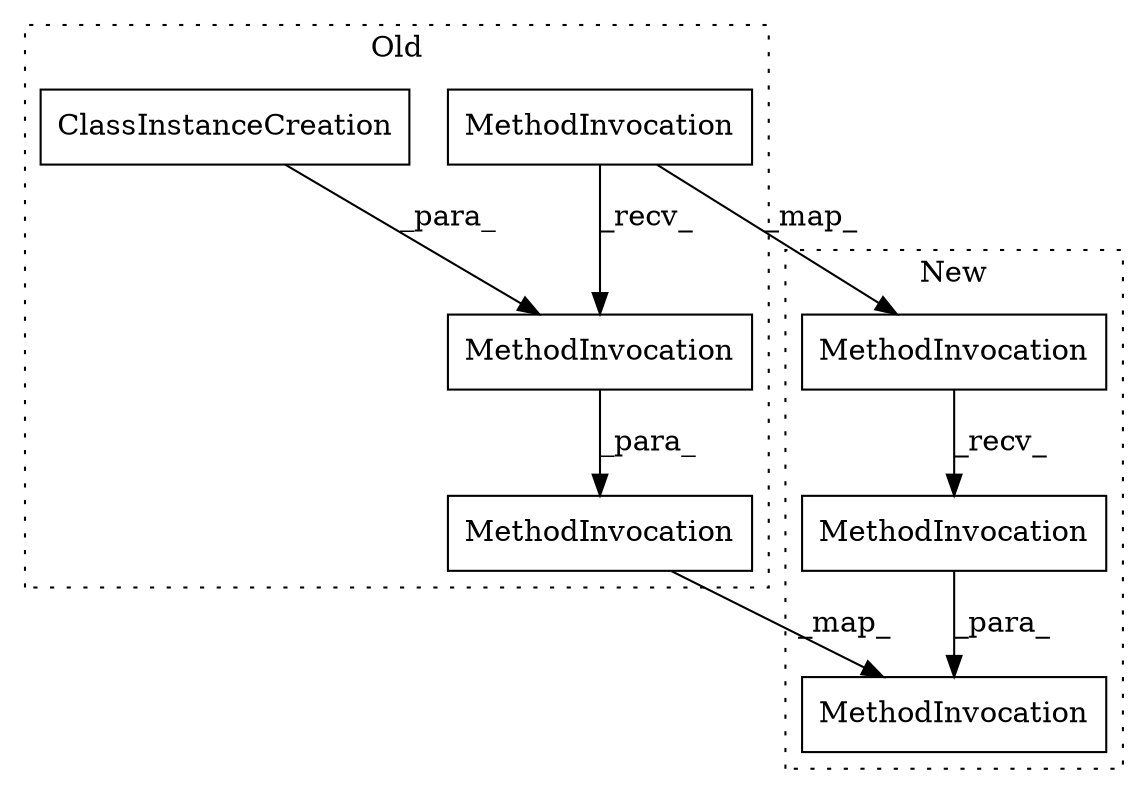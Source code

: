 digraph G {
subgraph cluster0 {
1 [label="ClassInstanceCreation" a="14" s="8934" l="43" shape="box"];
3 [label="MethodInvocation" a="32" s="8903,8921" l="5,1" shape="box"];
4 [label="MethodInvocation" a="32" s="8923,9133" l="11,1" shape="box"];
6 [label="MethodInvocation" a="32" s="8855,9134" l="18,1" shape="box"];
label = "Old";
style="dotted";
}
subgraph cluster1 {
2 [label="MethodInvocation" a="32" s="8863,8881" l="5,1" shape="box"];
5 [label="MethodInvocation" a="32" s="8886" l="8" shape="box"];
7 [label="MethodInvocation" a="32" s="8815,8894" l="18,1" shape="box"];
label = "New";
style="dotted";
}
1 -> 4 [label="_para_"];
2 -> 5 [label="_recv_"];
3 -> 2 [label="_map_"];
3 -> 4 [label="_recv_"];
4 -> 6 [label="_para_"];
5 -> 7 [label="_para_"];
6 -> 7 [label="_map_"];
}